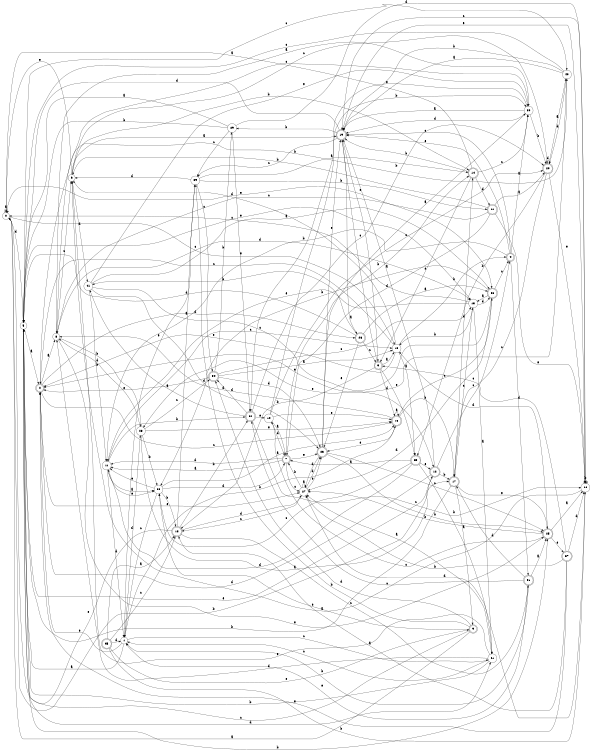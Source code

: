 digraph n34_1 {
__start0 [label="" shape="none"];

rankdir=LR;
size="8,5";

s0 [style="filled", color="black", fillcolor="white" shape="circle", label="0"];
s1 [style="filled", color="black", fillcolor="white" shape="circle", label="1"];
s2 [style="rounded,filled", color="black", fillcolor="white" shape="doublecircle", label="2"];
s3 [style="rounded,filled", color="black", fillcolor="white" shape="doublecircle", label="3"];
s4 [style="rounded,filled", color="black", fillcolor="white" shape="doublecircle", label="4"];
s5 [style="filled", color="black", fillcolor="white" shape="circle", label="5"];
s6 [style="filled", color="black", fillcolor="white" shape="circle", label="6"];
s7 [style="rounded,filled", color="black", fillcolor="white" shape="doublecircle", label="7"];
s8 [style="filled", color="black", fillcolor="white" shape="circle", label="8"];
s9 [style="rounded,filled", color="black", fillcolor="white" shape="doublecircle", label="9"];
s10 [style="filled", color="black", fillcolor="white" shape="circle", label="10"];
s11 [style="filled", color="black", fillcolor="white" shape="circle", label="11"];
s12 [style="rounded,filled", color="black", fillcolor="white" shape="doublecircle", label="12"];
s13 [style="filled", color="black", fillcolor="white" shape="circle", label="13"];
s14 [style="rounded,filled", color="black", fillcolor="white" shape="doublecircle", label="14"];
s15 [style="filled", color="black", fillcolor="white" shape="circle", label="15"];
s16 [style="rounded,filled", color="black", fillcolor="white" shape="doublecircle", label="16"];
s17 [style="rounded,filled", color="black", fillcolor="white" shape="doublecircle", label="17"];
s18 [style="rounded,filled", color="black", fillcolor="white" shape="doublecircle", label="18"];
s19 [style="rounded,filled", color="black", fillcolor="white" shape="doublecircle", label="19"];
s20 [style="rounded,filled", color="black", fillcolor="white" shape="doublecircle", label="20"];
s21 [style="filled", color="black", fillcolor="white" shape="circle", label="21"];
s22 [style="rounded,filled", color="black", fillcolor="white" shape="doublecircle", label="22"];
s23 [style="rounded,filled", color="black", fillcolor="white" shape="doublecircle", label="23"];
s24 [style="filled", color="black", fillcolor="white" shape="circle", label="24"];
s25 [style="rounded,filled", color="black", fillcolor="white" shape="doublecircle", label="25"];
s26 [style="rounded,filled", color="black", fillcolor="white" shape="doublecircle", label="26"];
s27 [style="filled", color="black", fillcolor="white" shape="circle", label="27"];
s28 [style="filled", color="black", fillcolor="white" shape="circle", label="28"];
s29 [style="filled", color="black", fillcolor="white" shape="circle", label="29"];
s30 [style="filled", color="black", fillcolor="white" shape="circle", label="30"];
s31 [style="rounded,filled", color="black", fillcolor="white" shape="doublecircle", label="31"];
s32 [style="rounded,filled", color="black", fillcolor="white" shape="doublecircle", label="32"];
s33 [style="rounded,filled", color="black", fillcolor="white" shape="doublecircle", label="33"];
s34 [style="rounded,filled", color="black", fillcolor="white" shape="doublecircle", label="34"];
s35 [style="rounded,filled", color="black", fillcolor="white" shape="doublecircle", label="35"];
s36 [style="rounded,filled", color="black", fillcolor="white" shape="doublecircle", label="36"];
s37 [style="rounded,filled", color="black", fillcolor="white" shape="doublecircle", label="37"];
s38 [style="filled", color="black", fillcolor="white" shape="circle", label="38"];
s39 [style="filled", color="black", fillcolor="white" shape="circle", label="39"];
s40 [style="filled", color="black", fillcolor="white" shape="circle", label="40"];
s41 [style="filled", color="black", fillcolor="white" shape="circle", label="41"];
s0 -> s0 [label="a"];
s0 -> s12 [label="b"];
s0 -> s15 [label="c"];
s0 -> s5 [label="d"];
s0 -> s36 [label="e"];
s1 -> s5 [label="a"];
s1 -> s16 [label="b"];
s1 -> s21 [label="c"];
s1 -> s28 [label="d"];
s1 -> s2 [label="e"];
s2 -> s8 [label="a"];
s2 -> s40 [label="b"];
s2 -> s16 [label="c"];
s2 -> s26 [label="d"];
s2 -> s27 [label="e"];
s3 -> s15 [label="a"];
s3 -> s18 [label="b"];
s3 -> s19 [label="c"];
s3 -> s16 [label="d"];
s3 -> s33 [label="e"];
s4 -> s30 [label="a"];
s4 -> s11 [label="b"];
s4 -> s19 [label="c"];
s4 -> s31 [label="d"];
s4 -> s19 [label="e"];
s5 -> s2 [label="a"];
s5 -> s25 [label="b"];
s5 -> s40 [label="c"];
s5 -> s21 [label="d"];
s5 -> s13 [label="e"];
s6 -> s19 [label="a"];
s6 -> s14 [label="b"];
s6 -> s20 [label="c"];
s6 -> s41 [label="d"];
s6 -> s0 [label="e"];
s7 -> s11 [label="a"];
s7 -> s14 [label="b"];
s7 -> s27 [label="c"];
s7 -> s11 [label="d"];
s7 -> s23 [label="e"];
s8 -> s30 [label="a"];
s8 -> s28 [label="b"];
s8 -> s6 [label="c"];
s8 -> s13 [label="d"];
s8 -> s25 [label="e"];
s9 -> s0 [label="a"];
s9 -> s39 [label="b"];
s9 -> s5 [label="c"];
s9 -> s34 [label="d"];
s9 -> s38 [label="e"];
s10 -> s7 [label="a"];
s10 -> s30 [label="b"];
s10 -> s20 [label="c"];
s10 -> s7 [label="d"];
s10 -> s16 [label="e"];
s11 -> s38 [label="a"];
s11 -> s32 [label="b"];
s11 -> s15 [label="c"];
s11 -> s1 [label="d"];
s11 -> s38 [label="e"];
s12 -> s19 [label="a"];
s12 -> s17 [label="b"];
s12 -> s4 [label="c"];
s12 -> s2 [label="d"];
s12 -> s5 [label="e"];
s13 -> s21 [label="a"];
s13 -> s15 [label="b"];
s13 -> s0 [label="c"];
s13 -> s36 [label="d"];
s13 -> s11 [label="e"];
s14 -> s0 [label="a"];
s14 -> s19 [label="b"];
s14 -> s30 [label="c"];
s14 -> s22 [label="d"];
s14 -> s3 [label="e"];
s15 -> s33 [label="a"];
s15 -> s4 [label="b"];
s15 -> s2 [label="c"];
s15 -> s6 [label="d"];
s15 -> s2 [label="e"];
s16 -> s16 [label="a"];
s16 -> s17 [label="b"];
s16 -> s36 [label="c"];
s16 -> s8 [label="d"];
s16 -> s23 [label="e"];
s17 -> s9 [label="a"];
s17 -> s5 [label="b"];
s17 -> s13 [label="c"];
s17 -> s14 [label="d"];
s17 -> s25 [label="e"];
s18 -> s39 [label="a"];
s18 -> s32 [label="b"];
s18 -> s31 [label="c"];
s18 -> s27 [label="d"];
s18 -> s0 [label="e"];
s19 -> s26 [label="a"];
s19 -> s29 [label="b"];
s19 -> s39 [label="c"];
s19 -> s5 [label="d"];
s19 -> s3 [label="e"];
s20 -> s40 [label="a"];
s20 -> s33 [label="b"];
s20 -> s17 [label="c"];
s20 -> s20 [label="d"];
s20 -> s24 [label="e"];
s21 -> s27 [label="a"];
s21 -> s5 [label="b"];
s21 -> s1 [label="c"];
s21 -> s8 [label="d"];
s21 -> s6 [label="e"];
s22 -> s20 [label="a"];
s22 -> s6 [label="b"];
s22 -> s8 [label="c"];
s22 -> s7 [label="d"];
s22 -> s24 [label="e"];
s23 -> s30 [label="a"];
s23 -> s25 [label="b"];
s23 -> s25 [label="c"];
s23 -> s27 [label="d"];
s23 -> s19 [label="e"];
s24 -> s6 [label="a"];
s24 -> s24 [label="b"];
s24 -> s19 [label="c"];
s24 -> s27 [label="d"];
s24 -> s19 [label="e"];
s25 -> s24 [label="a"];
s25 -> s27 [label="b"];
s25 -> s10 [label="c"];
s25 -> s15 [label="d"];
s25 -> s37 [label="e"];
s26 -> s36 [label="a"];
s26 -> s41 [label="b"];
s26 -> s3 [label="c"];
s26 -> s5 [label="d"];
s26 -> s23 [label="e"];
s27 -> s27 [label="a"];
s27 -> s7 [label="b"];
s27 -> s18 [label="c"];
s27 -> s23 [label="d"];
s27 -> s23 [label="e"];
s28 -> s17 [label="a"];
s28 -> s38 [label="b"];
s28 -> s34 [label="c"];
s28 -> s8 [label="d"];
s28 -> s16 [label="e"];
s29 -> s5 [label="a"];
s29 -> s5 [label="b"];
s29 -> s39 [label="c"];
s29 -> s24 [label="d"];
s29 -> s32 [label="e"];
s30 -> s19 [label="a"];
s30 -> s20 [label="b"];
s30 -> s8 [label="c"];
s30 -> s19 [label="d"];
s30 -> s32 [label="e"];
s31 -> s25 [label="a"];
s31 -> s1 [label="b"];
s31 -> s32 [label="c"];
s31 -> s17 [label="d"];
s31 -> s1 [label="e"];
s32 -> s41 [label="a"];
s32 -> s20 [label="b"];
s32 -> s24 [label="c"];
s32 -> s34 [label="d"];
s32 -> s10 [label="e"];
s33 -> s7 [label="a"];
s33 -> s21 [label="b"];
s33 -> s38 [label="c"];
s33 -> s11 [label="d"];
s33 -> s12 [label="e"];
s34 -> s15 [label="a"];
s34 -> s29 [label="b"];
s34 -> s13 [label="c"];
s34 -> s23 [label="d"];
s34 -> s2 [label="e"];
s35 -> s18 [label="a"];
s35 -> s24 [label="b"];
s35 -> s18 [label="c"];
s35 -> s1 [label="d"];
s35 -> s9 [label="e"];
s36 -> s13 [label="a"];
s36 -> s38 [label="b"];
s36 -> s4 [label="c"];
s36 -> s27 [label="d"];
s36 -> s28 [label="e"];
s37 -> s18 [label="a"];
s37 -> s27 [label="b"];
s37 -> s3 [label="c"];
s37 -> s24 [label="d"];
s37 -> s2 [label="e"];
s38 -> s16 [label="a"];
s38 -> s18 [label="b"];
s38 -> s1 [label="c"];
s38 -> s7 [label="d"];
s38 -> s11 [label="e"];
s39 -> s14 [label="a"];
s39 -> s22 [label="b"];
s39 -> s34 [label="c"];
s39 -> s6 [label="d"];
s39 -> s1 [label="e"];
s40 -> s19 [label="a"];
s40 -> s19 [label="b"];
s40 -> s5 [label="c"];
s40 -> s20 [label="d"];
s40 -> s2 [label="e"];
s41 -> s36 [label="a"];
s41 -> s11 [label="b"];
s41 -> s12 [label="c"];
s41 -> s23 [label="d"];
s41 -> s30 [label="e"];

}